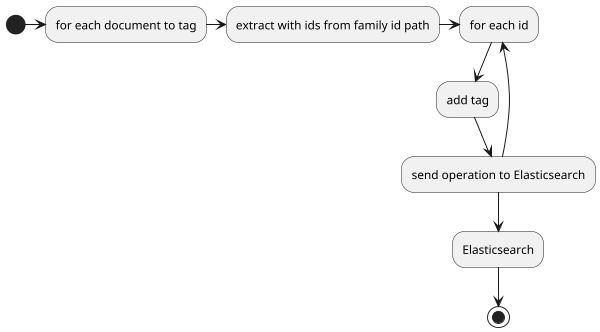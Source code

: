 @startuml
scale 600 width
(*) -r-> for each document to tag
-r-> extract with ids from family id path
-r-> for each id
-d-> add tag
-d-> send operation to Elasticsearch
-u-> for each id
"send operation to Elasticsearch" -d-> Elasticsearch
--> (*)

@enduml
